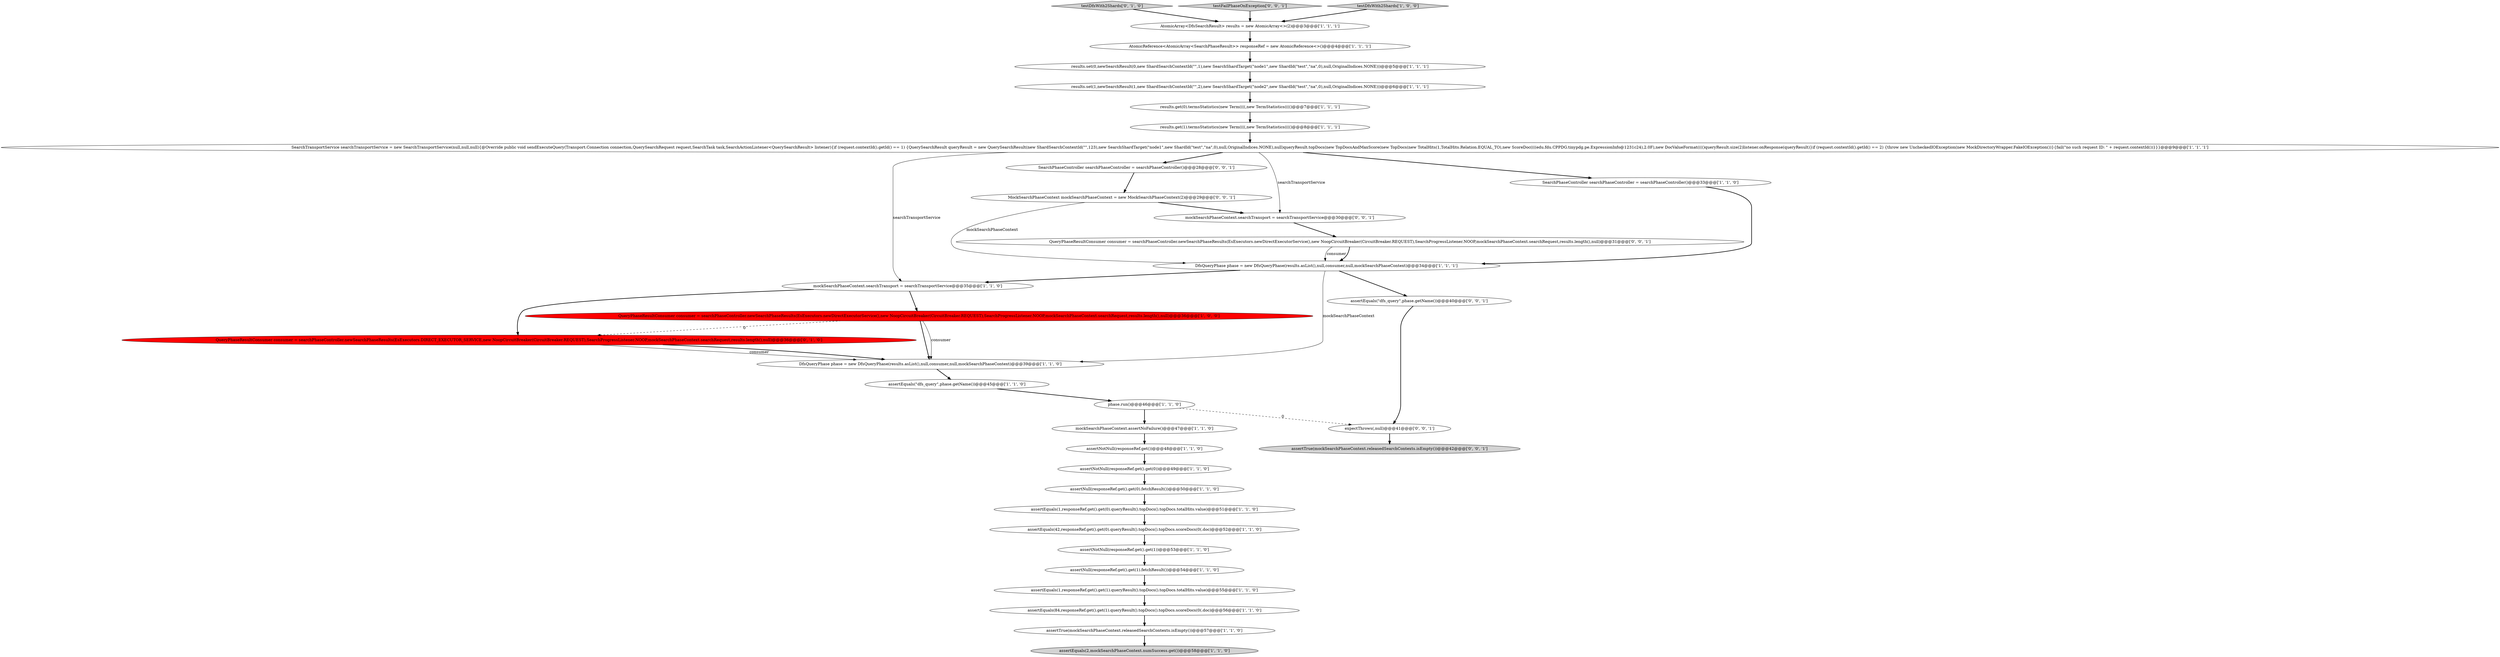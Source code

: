 digraph {
27 [style = filled, label = "QueryPhaseResultConsumer consumer = searchPhaseController.newSearchPhaseResults(EsExecutors.DIRECT_EXECUTOR_SERVICE,new NoopCircuitBreaker(CircuitBreaker.REQUEST),SearchProgressListener.NOOP,mockSearchPhaseContext.searchRequest,results.length(),null)@@@36@@@['0', '1', '0']", fillcolor = red, shape = ellipse image = "AAA1AAABBB2BBB"];
4 [style = filled, label = "assertEquals(1,responseRef.get().get(0).queryResult().topDocs().topDocs.totalHits.value)@@@51@@@['1', '1', '0']", fillcolor = white, shape = ellipse image = "AAA0AAABBB1BBB"];
17 [style = filled, label = "assertEquals(1,responseRef.get().get(1).queryResult().topDocs().topDocs.totalHits.value)@@@55@@@['1', '1', '0']", fillcolor = white, shape = ellipse image = "AAA0AAABBB1BBB"];
18 [style = filled, label = "AtomicArray<DfsSearchResult> results = new AtomicArray<>(2)@@@3@@@['1', '1', '1']", fillcolor = white, shape = ellipse image = "AAA0AAABBB1BBB"];
12 [style = filled, label = "DfsQueryPhase phase = new DfsQueryPhase(results.asList(),null,consumer,null,mockSearchPhaseContext)@@@34@@@['1', '1', '1']", fillcolor = white, shape = ellipse image = "AAA0AAABBB1BBB"];
21 [style = filled, label = "mockSearchPhaseContext.assertNoFailure()@@@47@@@['1', '1', '0']", fillcolor = white, shape = ellipse image = "AAA0AAABBB1BBB"];
34 [style = filled, label = "assertEquals(\"dfs_query\",phase.getName())@@@40@@@['0', '0', '1']", fillcolor = white, shape = ellipse image = "AAA0AAABBB3BBB"];
10 [style = filled, label = "assertNull(responseRef.get().get(1).fetchResult())@@@54@@@['1', '1', '0']", fillcolor = white, shape = ellipse image = "AAA0AAABBB1BBB"];
11 [style = filled, label = "mockSearchPhaseContext.searchTransport = searchTransportService@@@35@@@['1', '1', '0']", fillcolor = white, shape = ellipse image = "AAA0AAABBB1BBB"];
23 [style = filled, label = "QueryPhaseResultConsumer consumer = searchPhaseController.newSearchPhaseResults(EsExecutors.newDirectExecutorService(),new NoopCircuitBreaker(CircuitBreaker.REQUEST),SearchProgressListener.NOOP,mockSearchPhaseContext.searchRequest,results.length(),null)@@@36@@@['1', '0', '0']", fillcolor = red, shape = ellipse image = "AAA1AAABBB1BBB"];
16 [style = filled, label = "SearchTransportService searchTransportService = new SearchTransportService(null,null,null){@Override public void sendExecuteQuery(Transport.Connection connection,QuerySearchRequest request,SearchTask task,SearchActionListener<QuerySearchResult> listener){if (request.contextId().getId() == 1) {QuerySearchResult queryResult = new QuerySearchResult(new ShardSearchContextId(\"\",123),new SearchShardTarget(\"node1\",new ShardId(\"test\",\"na\",0),null,OriginalIndices.NONE),null)queryResult.topDocs(new TopDocsAndMaxScore(new TopDocs(new TotalHits(1,TotalHits.Relation.EQUAL_TO),new ScoreDoc((((edu.fdu.CPPDG.tinypdg.pe.ExpressionInfo@1231c24),2.0F),new DocValueFormat(((()queryResult.size(2)listener.onResponse(queryResult)}if (request.contextId().getId() == 2) {throw new UncheckedIOException(new MockDirectoryWrapper.FakeIOException())}{fail(\"no such request ID: \" + request.contextId())}}}@@@9@@@['1', '1', '1']", fillcolor = white, shape = ellipse image = "AAA0AAABBB1BBB"];
7 [style = filled, label = "results.get(0).termsStatistics(new Term((((,new TermStatistics(((()@@@7@@@['1', '1', '1']", fillcolor = white, shape = ellipse image = "AAA0AAABBB1BBB"];
1 [style = filled, label = "AtomicReference<AtomicArray<SearchPhaseResult>> responseRef = new AtomicReference<>()@@@4@@@['1', '1', '1']", fillcolor = white, shape = ellipse image = "AAA0AAABBB1BBB"];
30 [style = filled, label = "mockSearchPhaseContext.searchTransport = searchTransportService@@@30@@@['0', '0', '1']", fillcolor = white, shape = ellipse image = "AAA0AAABBB3BBB"];
32 [style = filled, label = "QueryPhaseResultConsumer consumer = searchPhaseController.newSearchPhaseResults(EsExecutors.newDirectExecutorService(),new NoopCircuitBreaker(CircuitBreaker.REQUEST),SearchProgressListener.NOOP,mockSearchPhaseContext.searchRequest,results.length(),null)@@@31@@@['0', '0', '1']", fillcolor = white, shape = ellipse image = "AAA0AAABBB3BBB"];
26 [style = filled, label = "DfsQueryPhase phase = new DfsQueryPhase(results.asList(),null,consumer,null,mockSearchPhaseContext)@@@39@@@['1', '1', '0']", fillcolor = white, shape = ellipse image = "AAA0AAABBB1BBB"];
33 [style = filled, label = "assertTrue(mockSearchPhaseContext.releasedSearchContexts.isEmpty())@@@42@@@['0', '0', '1']", fillcolor = lightgray, shape = ellipse image = "AAA0AAABBB3BBB"];
0 [style = filled, label = "results.set(0,newSearchResult(0,new ShardSearchContextId(\"\",1),new SearchShardTarget(\"node1\",new ShardId(\"test\",\"na\",0),null,OriginalIndices.NONE)))@@@5@@@['1', '1', '1']", fillcolor = white, shape = ellipse image = "AAA0AAABBB1BBB"];
15 [style = filled, label = "assertNull(responseRef.get().get(0).fetchResult())@@@50@@@['1', '1', '0']", fillcolor = white, shape = ellipse image = "AAA0AAABBB1BBB"];
6 [style = filled, label = "assertNotNull(responseRef.get())@@@48@@@['1', '1', '0']", fillcolor = white, shape = ellipse image = "AAA0AAABBB1BBB"];
28 [style = filled, label = "testDfsWith2Shards['0', '1', '0']", fillcolor = lightgray, shape = diamond image = "AAA0AAABBB2BBB"];
2 [style = filled, label = "phase.run()@@@46@@@['1', '1', '0']", fillcolor = white, shape = ellipse image = "AAA0AAABBB1BBB"];
22 [style = filled, label = "results.get(1).termsStatistics(new Term((((,new TermStatistics(((()@@@8@@@['1', '1', '1']", fillcolor = white, shape = ellipse image = "AAA0AAABBB1BBB"];
35 [style = filled, label = "SearchPhaseController searchPhaseController = searchPhaseController()@@@28@@@['0', '0', '1']", fillcolor = white, shape = ellipse image = "AAA0AAABBB3BBB"];
36 [style = filled, label = "expectThrows(,null)@@@41@@@['0', '0', '1']", fillcolor = white, shape = ellipse image = "AAA0AAABBB3BBB"];
25 [style = filled, label = "assertNotNull(responseRef.get().get(0))@@@49@@@['1', '1', '0']", fillcolor = white, shape = ellipse image = "AAA0AAABBB1BBB"];
20 [style = filled, label = "assertEquals(2,mockSearchPhaseContext.numSuccess.get())@@@58@@@['1', '1', '0']", fillcolor = lightgray, shape = ellipse image = "AAA0AAABBB1BBB"];
8 [style = filled, label = "assertEquals(42,responseRef.get().get(0).queryResult().topDocs().topDocs.scoreDocs(0(.doc)@@@52@@@['1', '1', '0']", fillcolor = white, shape = ellipse image = "AAA0AAABBB1BBB"];
31 [style = filled, label = "testFailPhaseOnException['0', '0', '1']", fillcolor = lightgray, shape = diamond image = "AAA0AAABBB3BBB"];
14 [style = filled, label = "assertEquals(84,responseRef.get().get(1).queryResult().topDocs().topDocs.scoreDocs(0(.doc)@@@56@@@['1', '1', '0']", fillcolor = white, shape = ellipse image = "AAA0AAABBB1BBB"];
19 [style = filled, label = "SearchPhaseController searchPhaseController = searchPhaseController()@@@33@@@['1', '1', '0']", fillcolor = white, shape = ellipse image = "AAA0AAABBB1BBB"];
13 [style = filled, label = "testDfsWith2Shards['1', '0', '0']", fillcolor = lightgray, shape = diamond image = "AAA0AAABBB1BBB"];
9 [style = filled, label = "assertEquals(\"dfs_query\",phase.getName())@@@45@@@['1', '1', '0']", fillcolor = white, shape = ellipse image = "AAA0AAABBB1BBB"];
29 [style = filled, label = "MockSearchPhaseContext mockSearchPhaseContext = new MockSearchPhaseContext(2)@@@29@@@['0', '0', '1']", fillcolor = white, shape = ellipse image = "AAA0AAABBB3BBB"];
3 [style = filled, label = "assertTrue(mockSearchPhaseContext.releasedSearchContexts.isEmpty())@@@57@@@['1', '1', '0']", fillcolor = white, shape = ellipse image = "AAA0AAABBB1BBB"];
5 [style = filled, label = "assertNotNull(responseRef.get().get(1))@@@53@@@['1', '1', '0']", fillcolor = white, shape = ellipse image = "AAA0AAABBB1BBB"];
24 [style = filled, label = "results.set(1,newSearchResult(1,new ShardSearchContextId(\"\",2),new SearchShardTarget(\"node2\",new ShardId(\"test\",\"na\",0),null,OriginalIndices.NONE)))@@@6@@@['1', '1', '1']", fillcolor = white, shape = ellipse image = "AAA0AAABBB1BBB"];
14->3 [style = bold, label=""];
5->10 [style = bold, label=""];
28->18 [style = bold, label=""];
35->29 [style = bold, label=""];
32->12 [style = solid, label="consumer"];
23->27 [style = dashed, label="0"];
19->12 [style = bold, label=""];
21->6 [style = bold, label=""];
9->2 [style = bold, label=""];
22->16 [style = bold, label=""];
29->30 [style = bold, label=""];
32->12 [style = bold, label=""];
12->26 [style = solid, label="mockSearchPhaseContext"];
12->11 [style = bold, label=""];
16->11 [style = solid, label="searchTransportService"];
23->26 [style = bold, label=""];
26->9 [style = bold, label=""];
30->32 [style = bold, label=""];
12->34 [style = bold, label=""];
10->17 [style = bold, label=""];
31->18 [style = bold, label=""];
1->0 [style = bold, label=""];
16->30 [style = solid, label="searchTransportService"];
29->12 [style = solid, label="mockSearchPhaseContext"];
16->19 [style = bold, label=""];
36->33 [style = bold, label=""];
7->22 [style = bold, label=""];
3->20 [style = bold, label=""];
2->36 [style = dashed, label="0"];
8->5 [style = bold, label=""];
18->1 [style = bold, label=""];
17->14 [style = bold, label=""];
2->21 [style = bold, label=""];
0->24 [style = bold, label=""];
34->36 [style = bold, label=""];
15->4 [style = bold, label=""];
25->15 [style = bold, label=""];
4->8 [style = bold, label=""];
16->35 [style = bold, label=""];
23->26 [style = solid, label="consumer"];
24->7 [style = bold, label=""];
11->23 [style = bold, label=""];
27->26 [style = solid, label="consumer"];
13->18 [style = bold, label=""];
6->25 [style = bold, label=""];
11->27 [style = bold, label=""];
27->26 [style = bold, label=""];
}
